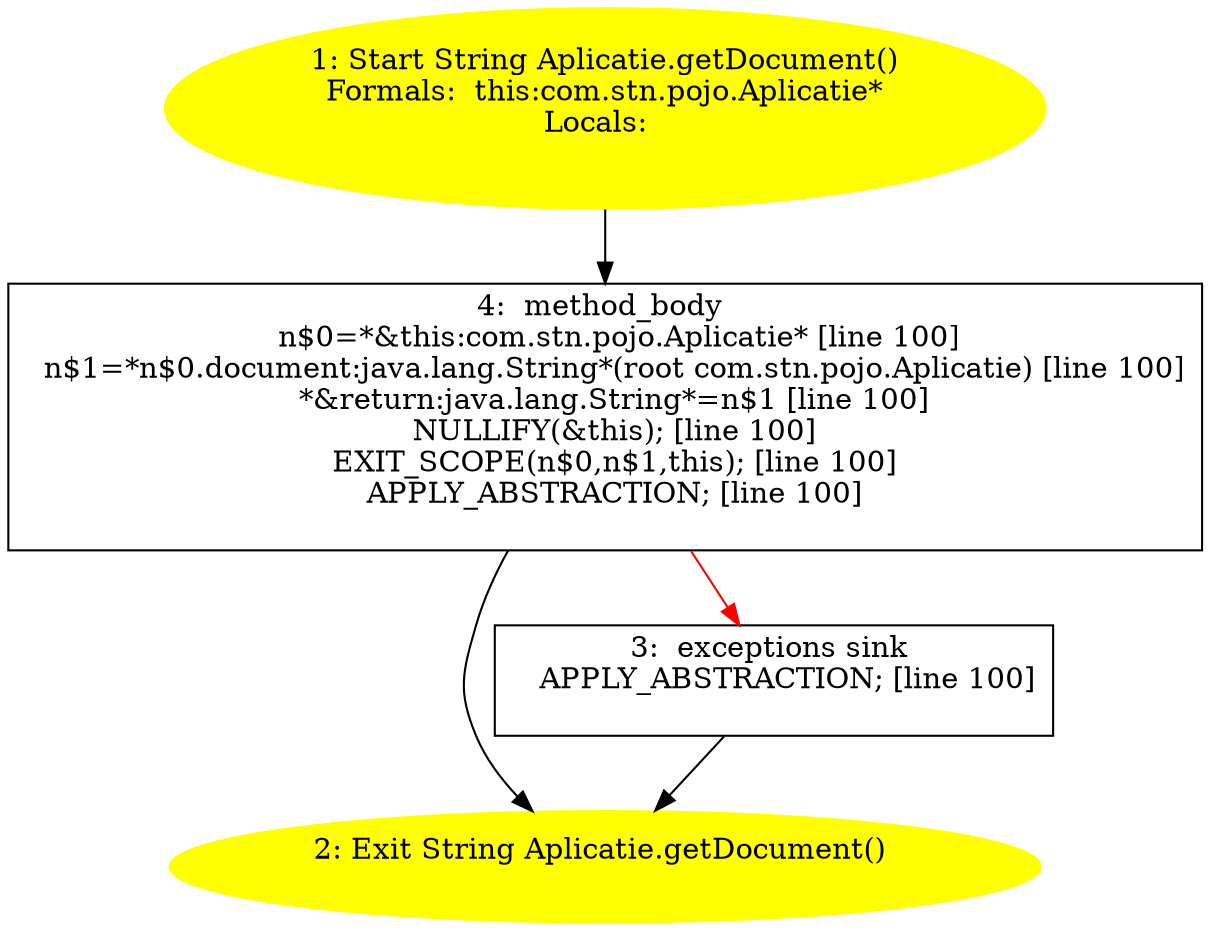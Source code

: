 /* @generated */
digraph cfg {
"com.stn.pojo.Aplicatie.getDocument():java.lang.String.39f73e8f8508df8fa84136465aad71df_1" [label="1: Start String Aplicatie.getDocument()\nFormals:  this:com.stn.pojo.Aplicatie*\nLocals:  \n  " color=yellow style=filled]
	

	 "com.stn.pojo.Aplicatie.getDocument():java.lang.String.39f73e8f8508df8fa84136465aad71df_1" -> "com.stn.pojo.Aplicatie.getDocument():java.lang.String.39f73e8f8508df8fa84136465aad71df_4" ;
"com.stn.pojo.Aplicatie.getDocument():java.lang.String.39f73e8f8508df8fa84136465aad71df_2" [label="2: Exit String Aplicatie.getDocument() \n  " color=yellow style=filled]
	

"com.stn.pojo.Aplicatie.getDocument():java.lang.String.39f73e8f8508df8fa84136465aad71df_3" [label="3:  exceptions sink \n   APPLY_ABSTRACTION; [line 100]\n " shape="box"]
	

	 "com.stn.pojo.Aplicatie.getDocument():java.lang.String.39f73e8f8508df8fa84136465aad71df_3" -> "com.stn.pojo.Aplicatie.getDocument():java.lang.String.39f73e8f8508df8fa84136465aad71df_2" ;
"com.stn.pojo.Aplicatie.getDocument():java.lang.String.39f73e8f8508df8fa84136465aad71df_4" [label="4:  method_body \n   n$0=*&this:com.stn.pojo.Aplicatie* [line 100]\n  n$1=*n$0.document:java.lang.String*(root com.stn.pojo.Aplicatie) [line 100]\n  *&return:java.lang.String*=n$1 [line 100]\n  NULLIFY(&this); [line 100]\n  EXIT_SCOPE(n$0,n$1,this); [line 100]\n  APPLY_ABSTRACTION; [line 100]\n " shape="box"]
	

	 "com.stn.pojo.Aplicatie.getDocument():java.lang.String.39f73e8f8508df8fa84136465aad71df_4" -> "com.stn.pojo.Aplicatie.getDocument():java.lang.String.39f73e8f8508df8fa84136465aad71df_2" ;
	 "com.stn.pojo.Aplicatie.getDocument():java.lang.String.39f73e8f8508df8fa84136465aad71df_4" -> "com.stn.pojo.Aplicatie.getDocument():java.lang.String.39f73e8f8508df8fa84136465aad71df_3" [color="red" ];
}

